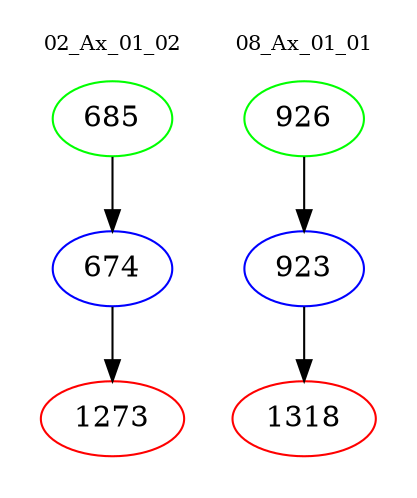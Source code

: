 digraph{
subgraph cluster_0 {
color = white
label = "02_Ax_01_02";
fontsize=10;
T0_685 [label="685", color="green"]
T0_685 -> T0_674 [color="black"]
T0_674 [label="674", color="blue"]
T0_674 -> T0_1273 [color="black"]
T0_1273 [label="1273", color="red"]
}
subgraph cluster_1 {
color = white
label = "08_Ax_01_01";
fontsize=10;
T1_926 [label="926", color="green"]
T1_926 -> T1_923 [color="black"]
T1_923 [label="923", color="blue"]
T1_923 -> T1_1318 [color="black"]
T1_1318 [label="1318", color="red"]
}
}
